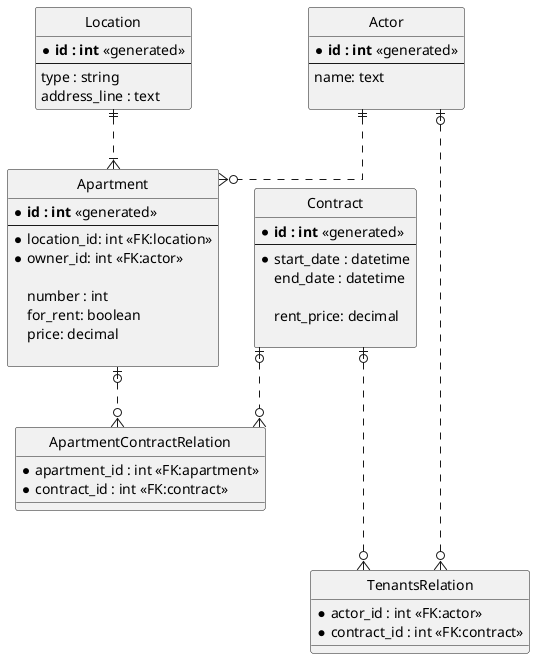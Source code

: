 @startuml

hide circle

' avoid problems with angled crows feet
skinparam linetype ortho

entity "Location" as location {
    * **id : int** <<generated>>
    --
    type : string
    address_line : text
}


entity "Apartment" as apartment {
    * **id : int** <<generated>>
    --
    * location_id: int <<FK:location>>
    * owner_id: int <<FK:actor>>

    number : int
    for_rent: boolean
    price: decimal

}

entity "Actor" as actor {
    * **id : int** <<generated>>
    --
    name: text

}

entity "Contract" as contract {
    * **id : int** <<generated>>
    --
    * start_date : datetime
    end_date : datetime

    rent_price: decimal

}

entity "ApartmentContractRelation" as apartmentContract_rel {
    * apartment_id : int <<FK:apartment>>
    * contract_id : int <<FK:contract>>
}

entity "TenantsRelation" as actorContract_rel {
    * actor_id : int <<FK:actor>>
    * contract_id : int <<FK:contract>>
}

actor ||..o{ apartment
location ||..|{ apartment
apartment |o..o{ apartmentContract_rel
contract |o..o{ apartmentContract_rel

actor |o..o{ actorContract_rel
contract |o...o{ actorContract_rel



@enduml